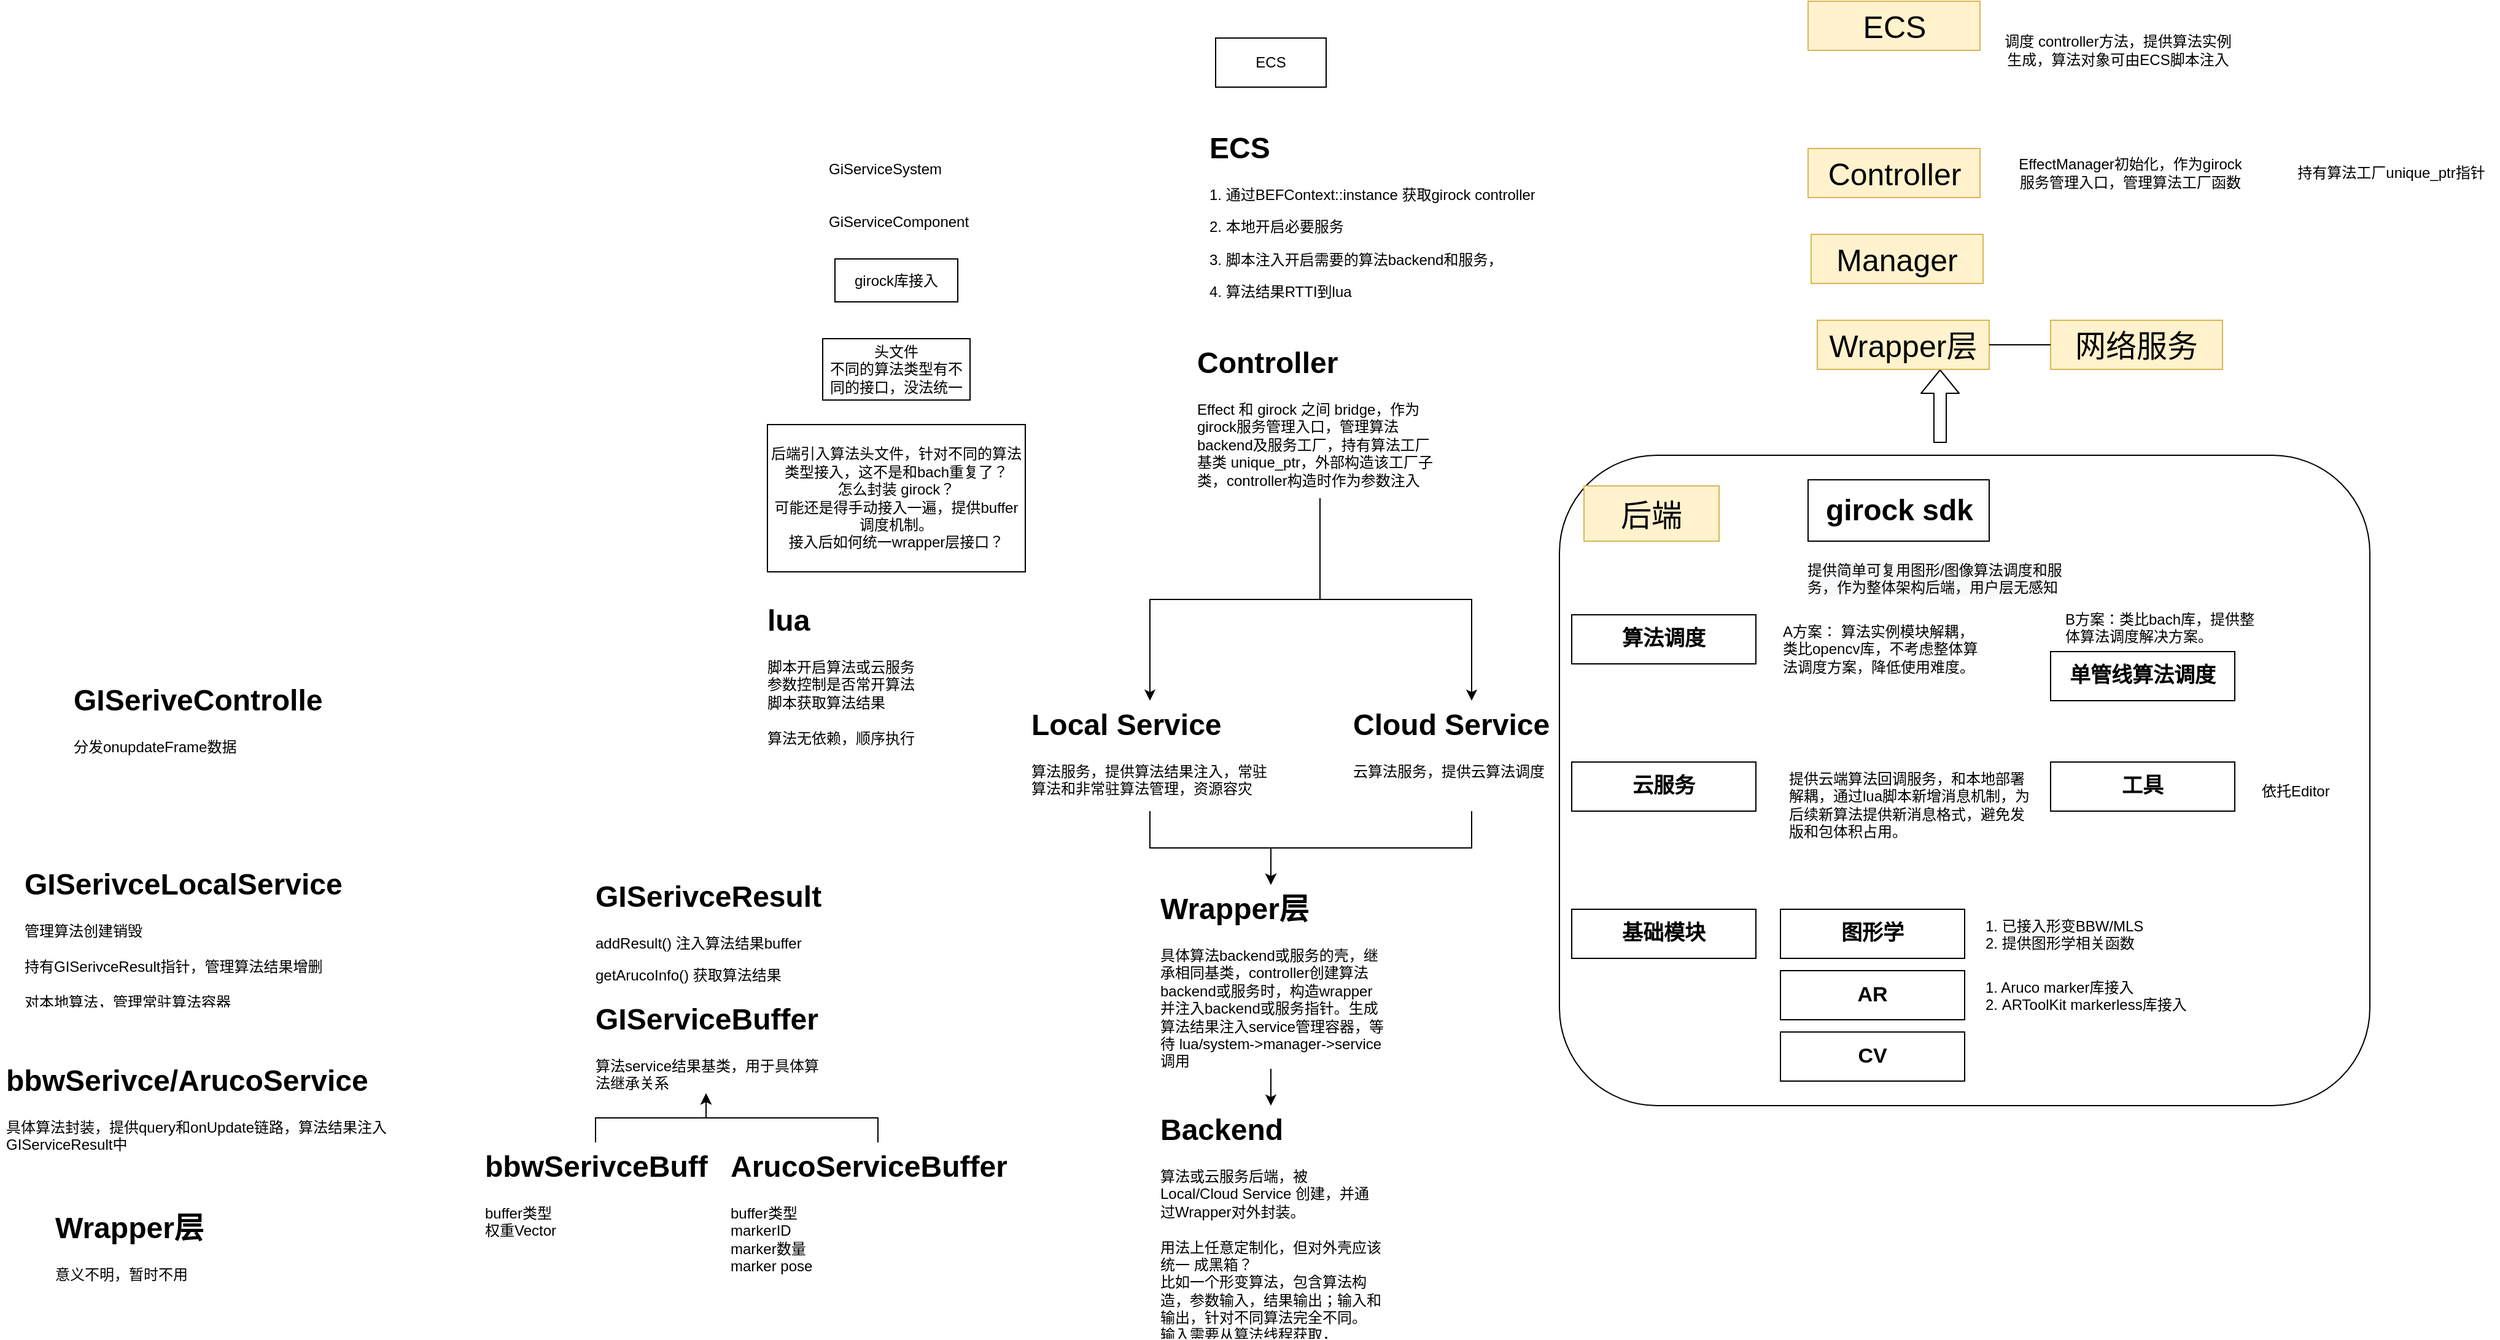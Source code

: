 <mxfile version="14.6.13" type="github">
  <diagram id="1ifoKKJXksdBjyNbpdKP" name="Page-1">
    <mxGraphModel dx="3181" dy="2065" grid="1" gridSize="10" guides="1" tooltips="1" connect="1" arrows="1" fold="1" page="1" pageScale="1" pageWidth="827" pageHeight="1169" math="0" shadow="0">
      <root>
        <mxCell id="0" />
        <mxCell id="1" parent="0" />
        <mxCell id="UuJ1qdc-aY3ee8Mtvgij-23" value="" style="rounded=1;whiteSpace=wrap;html=1;" vertex="1" parent="1">
          <mxGeometry x="-30" y="280" width="660" height="530" as="geometry" />
        </mxCell>
        <mxCell id="UuJ1qdc-aY3ee8Mtvgij-1" value="&lt;b&gt;&lt;font style=&quot;font-size: 24px&quot;&gt;girock sdk&lt;/font&gt;&lt;/b&gt;" style="rounded=0;whiteSpace=wrap;html=1;" vertex="1" parent="1">
          <mxGeometry x="172.5" y="300" width="147.5" height="50" as="geometry" />
        </mxCell>
        <mxCell id="UuJ1qdc-aY3ee8Mtvgij-2" value="&lt;span style=&quot;color: rgb(0 , 0 , 0) ; font-family: &amp;#34;helvetica&amp;#34; ; font-size: 12px ; font-style: normal ; font-weight: 400 ; letter-spacing: normal ; text-align: center ; text-indent: 0px ; text-transform: none ; word-spacing: 0px ; background-color: rgb(248 , 249 , 250) ; display: inline ; float: none&quot;&gt;提供简单可复用图形/图像算法调度和服务，作为整体架构后端，用户层无感知&lt;/span&gt;" style="text;whiteSpace=wrap;html=1;" vertex="1" parent="1">
          <mxGeometry x="170" y="360" width="220" height="30" as="geometry" />
        </mxCell>
        <mxCell id="UuJ1qdc-aY3ee8Mtvgij-3" value="&lt;span style=&quot;font-size: 17px&quot;&gt;&lt;b&gt;单管线算法调度&lt;/b&gt;&lt;/span&gt;" style="rounded=0;whiteSpace=wrap;html=1;" vertex="1" parent="1">
          <mxGeometry x="370" y="440" width="150" height="40" as="geometry" />
        </mxCell>
        <mxCell id="UuJ1qdc-aY3ee8Mtvgij-5" value="&lt;font face=&quot;helvetica&quot;&gt;A方案： 算法实例模块解耦，类比opencv库，不考虑整体算法调度方案，降低使用难度。&lt;/font&gt;" style="text;whiteSpace=wrap;html=1;" vertex="1" parent="1">
          <mxGeometry x="150" y="410" width="165" height="70" as="geometry" />
        </mxCell>
        <mxCell id="UuJ1qdc-aY3ee8Mtvgij-6" value="&lt;font face=&quot;helvetica&quot;&gt;B方案：类比bach库，提供整体算法调度解决方案。&lt;/font&gt;" style="text;whiteSpace=wrap;html=1;" vertex="1" parent="1">
          <mxGeometry x="380" y="400" width="165" height="70" as="geometry" />
        </mxCell>
        <mxCell id="UuJ1qdc-aY3ee8Mtvgij-9" value="&lt;span style=&quot;font-size: 17px&quot;&gt;&lt;b&gt;算法调度&lt;/b&gt;&lt;/span&gt;" style="rounded=0;whiteSpace=wrap;html=1;" vertex="1" parent="1">
          <mxGeometry x="-20" y="410" width="150" height="40" as="geometry" />
        </mxCell>
        <mxCell id="UuJ1qdc-aY3ee8Mtvgij-10" value="&lt;span style=&quot;font-size: 17px&quot;&gt;&lt;b&gt;云服务&lt;/b&gt;&lt;/span&gt;" style="rounded=0;whiteSpace=wrap;html=1;" vertex="1" parent="1">
          <mxGeometry x="-20" y="530" width="150" height="40" as="geometry" />
        </mxCell>
        <mxCell id="UuJ1qdc-aY3ee8Mtvgij-12" value="&lt;font face=&quot;helvetica&quot;&gt;提供云端算法回调服务，和本地部署解耦，通过lua脚本新增消息机制，为后续新算法提供新消息格式，避免发版和包体积占用。&lt;/font&gt;" style="text;whiteSpace=wrap;html=1;" vertex="1" parent="1">
          <mxGeometry x="155" y="530" width="205" height="70" as="geometry" />
        </mxCell>
        <mxCell id="UuJ1qdc-aY3ee8Mtvgij-13" value="&lt;span style=&quot;font-size: 17px&quot;&gt;&lt;b&gt;基础模块&lt;/b&gt;&lt;/span&gt;" style="rounded=0;whiteSpace=wrap;html=1;" vertex="1" parent="1">
          <mxGeometry x="-20" y="650" width="150" height="40" as="geometry" />
        </mxCell>
        <mxCell id="UuJ1qdc-aY3ee8Mtvgij-14" value="&lt;span style=&quot;font-size: 17px&quot;&gt;&lt;b&gt;图形学&lt;/b&gt;&lt;/span&gt;" style="rounded=0;whiteSpace=wrap;html=1;" vertex="1" parent="1">
          <mxGeometry x="150" y="650" width="150" height="40" as="geometry" />
        </mxCell>
        <mxCell id="UuJ1qdc-aY3ee8Mtvgij-15" value="&lt;span style=&quot;font-size: 17px&quot;&gt;&lt;b&gt;CV&lt;/b&gt;&lt;/span&gt;" style="rounded=0;whiteSpace=wrap;html=1;" vertex="1" parent="1">
          <mxGeometry x="150" y="750" width="150" height="40" as="geometry" />
        </mxCell>
        <mxCell id="UuJ1qdc-aY3ee8Mtvgij-16" value="&lt;span style=&quot;font-size: 17px&quot;&gt;&lt;b&gt;AR&lt;/b&gt;&lt;/span&gt;" style="rounded=0;whiteSpace=wrap;html=1;" vertex="1" parent="1">
          <mxGeometry x="150" y="700" width="150" height="40" as="geometry" />
        </mxCell>
        <mxCell id="UuJ1qdc-aY3ee8Mtvgij-18" value="&lt;font face=&quot;helvetica&quot;&gt;1. 已接入形变BBW/MLS&lt;br&gt;2. 提供图形学相关函数&lt;br&gt;&lt;/font&gt;" style="text;whiteSpace=wrap;html=1;" vertex="1" parent="1">
          <mxGeometry x="315" y="650" width="170" height="40" as="geometry" />
        </mxCell>
        <mxCell id="UuJ1qdc-aY3ee8Mtvgij-19" value="&lt;span style=&quot;font-size: 17px&quot;&gt;&lt;b&gt;工具&lt;/b&gt;&lt;/span&gt;" style="rounded=0;whiteSpace=wrap;html=1;" vertex="1" parent="1">
          <mxGeometry x="370" y="530" width="150" height="40" as="geometry" />
        </mxCell>
        <mxCell id="UuJ1qdc-aY3ee8Mtvgij-20" value="&lt;font face=&quot;helvetica&quot;&gt;依托Editor&lt;/font&gt;" style="text;whiteSpace=wrap;html=1;" vertex="1" parent="1">
          <mxGeometry x="540" y="540" width="70" height="40" as="geometry" />
        </mxCell>
        <mxCell id="UuJ1qdc-aY3ee8Mtvgij-21" value="&lt;font face=&quot;helvetica&quot;&gt;1. Aruco marker库接入&lt;br&gt;2. ARToolKit markerless库接入&lt;br&gt;&lt;/font&gt;" style="text;whiteSpace=wrap;html=1;" vertex="1" parent="1">
          <mxGeometry x="315" y="700" width="180" height="40" as="geometry" />
        </mxCell>
        <mxCell id="UuJ1qdc-aY3ee8Mtvgij-24" value="" style="shape=flexArrow;endArrow=classic;html=1;" edge="1" parent="1">
          <mxGeometry width="50" height="50" relative="1" as="geometry">
            <mxPoint x="280" y="270" as="sourcePoint" />
            <mxPoint x="280" y="210" as="targetPoint" />
          </mxGeometry>
        </mxCell>
        <mxCell id="UuJ1qdc-aY3ee8Mtvgij-26" value="&lt;font style=&quot;font-size: 25px&quot;&gt;后端&lt;/font&gt;" style="text;html=1;strokeColor=#d6b656;fillColor=#fff2cc;align=center;verticalAlign=middle;whiteSpace=wrap;rounded=0;" vertex="1" parent="1">
          <mxGeometry x="-10" y="305" width="110" height="45" as="geometry" />
        </mxCell>
        <mxCell id="UuJ1qdc-aY3ee8Mtvgij-27" value="&lt;font style=&quot;font-size: 25px&quot;&gt;Wrapper层&lt;/font&gt;" style="text;html=1;strokeColor=#d6b656;fillColor=#fff2cc;align=center;verticalAlign=middle;whiteSpace=wrap;rounded=0;" vertex="1" parent="1">
          <mxGeometry x="180" y="170" width="140" height="40" as="geometry" />
        </mxCell>
        <mxCell id="UuJ1qdc-aY3ee8Mtvgij-28" value="&lt;font style=&quot;font-size: 25px&quot;&gt;Manager&lt;/font&gt;" style="text;html=1;strokeColor=#d6b656;fillColor=#fff2cc;align=center;verticalAlign=middle;whiteSpace=wrap;rounded=0;" vertex="1" parent="1">
          <mxGeometry x="175" y="100" width="140" height="40" as="geometry" />
        </mxCell>
        <mxCell id="UuJ1qdc-aY3ee8Mtvgij-29" value="&lt;font style=&quot;font-size: 25px&quot;&gt;Controller&lt;/font&gt;" style="text;html=1;strokeColor=#d6b656;fillColor=#fff2cc;align=center;verticalAlign=middle;whiteSpace=wrap;rounded=0;" vertex="1" parent="1">
          <mxGeometry x="172.5" y="30" width="140" height="40" as="geometry" />
        </mxCell>
        <mxCell id="UuJ1qdc-aY3ee8Mtvgij-30" value="&lt;font style=&quot;font-size: 25px&quot;&gt;ECS&lt;/font&gt;" style="text;html=1;strokeColor=#d6b656;fillColor=#fff2cc;align=center;verticalAlign=middle;whiteSpace=wrap;rounded=0;" vertex="1" parent="1">
          <mxGeometry x="172.5" y="-90" width="140" height="40" as="geometry" />
        </mxCell>
        <mxCell id="UuJ1qdc-aY3ee8Mtvgij-32" value="EffectManager初始化，作为girock服务管理入口，管理算法工厂函数" style="text;html=1;strokeColor=none;fillColor=none;align=center;verticalAlign=middle;whiteSpace=wrap;rounded=0;" vertex="1" parent="1">
          <mxGeometry x="340" y="30" width="190" height="40" as="geometry" />
        </mxCell>
        <mxCell id="UuJ1qdc-aY3ee8Mtvgij-34" value="调度 controller方法，提供算法实例生成，算法对象可由ECS脚本注入" style="text;html=1;strokeColor=none;fillColor=none;align=center;verticalAlign=middle;whiteSpace=wrap;rounded=0;" vertex="1" parent="1">
          <mxGeometry x="330" y="-70" width="190" height="40" as="geometry" />
        </mxCell>
        <mxCell id="UuJ1qdc-aY3ee8Mtvgij-35" value="&lt;span style=&quot;font-size: 25px&quot;&gt;网络服务&lt;/span&gt;" style="text;html=1;strokeColor=#d6b656;fillColor=#fff2cc;align=center;verticalAlign=middle;whiteSpace=wrap;rounded=0;" vertex="1" parent="1">
          <mxGeometry x="370" y="170" width="140" height="40" as="geometry" />
        </mxCell>
        <mxCell id="UuJ1qdc-aY3ee8Mtvgij-36" value="" style="endArrow=none;html=1;" edge="1" parent="1">
          <mxGeometry width="50" height="50" relative="1" as="geometry">
            <mxPoint x="320" y="190" as="sourcePoint" />
            <mxPoint x="370" y="190" as="targetPoint" />
          </mxGeometry>
        </mxCell>
        <mxCell id="UuJ1qdc-aY3ee8Mtvgij-37" value="持有算法工厂unique_ptr指针" style="text;html=1;strokeColor=none;fillColor=none;align=center;verticalAlign=middle;whiteSpace=wrap;rounded=0;" vertex="1" parent="1">
          <mxGeometry x="560" y="30" width="175" height="40" as="geometry" />
        </mxCell>
        <mxCell id="UuJ1qdc-aY3ee8Mtvgij-38" value="ECS" style="rounded=0;whiteSpace=wrap;html=1;strokeWidth=1;" vertex="1" parent="1">
          <mxGeometry x="-310" y="-60" width="90" height="40" as="geometry" />
        </mxCell>
        <mxCell id="UuJ1qdc-aY3ee8Mtvgij-40" value="&lt;h1&gt;ECS&lt;/h1&gt;&lt;p&gt;1. 通过BEFContext::instance 获取girock controller&lt;/p&gt;&lt;p&gt;2. 本地开启必要服务&lt;/p&gt;&lt;p&gt;3. 脚本注入开启需要的算法backend和服务，&lt;/p&gt;&lt;p&gt;4. 算法结果RTTI到lua&lt;/p&gt;&lt;p&gt;&lt;br&gt;&lt;/p&gt;&lt;p&gt;&lt;br&gt;&lt;/p&gt;" style="text;html=1;strokeColor=none;fillColor=none;spacing=5;spacingTop=-20;whiteSpace=wrap;overflow=hidden;rounded=0;" vertex="1" parent="1">
          <mxGeometry x="-320" y="10" width="280" height="190" as="geometry" />
        </mxCell>
        <mxCell id="UuJ1qdc-aY3ee8Mtvgij-41" value="&lt;h1&gt;Controller&lt;/h1&gt;&lt;p&gt;Effect 和 girock 之间 bridge，作为girock服务管理入口，管理算法backend及服务工厂，持有算法工厂 基类 unique_ptr，外部构造该工厂子类，controller构造时作为参数注入&lt;/p&gt;" style="text;html=1;strokeColor=none;fillColor=none;spacing=5;spacingTop=-20;whiteSpace=wrap;overflow=hidden;rounded=0;" vertex="1" parent="1">
          <mxGeometry x="-330" y="185" width="210" height="130" as="geometry" />
        </mxCell>
        <mxCell id="UuJ1qdc-aY3ee8Mtvgij-57" style="edgeStyle=orthogonalEdgeStyle;rounded=0;orthogonalLoop=1;jettySize=auto;html=1;entryX=0.5;entryY=0;entryDx=0;entryDy=0;entryPerimeter=0;exitX=0.5;exitY=1;exitDx=0;exitDy=0;" edge="1" parent="1" source="UuJ1qdc-aY3ee8Mtvgij-41" target="UuJ1qdc-aY3ee8Mtvgij-56">
          <mxGeometry relative="1" as="geometry">
            <mxPoint x="-255" y="420" as="sourcePoint" />
          </mxGeometry>
        </mxCell>
        <mxCell id="UuJ1qdc-aY3ee8Mtvgij-61" style="edgeStyle=orthogonalEdgeStyle;rounded=0;orthogonalLoop=1;jettySize=auto;html=1;exitX=0.5;exitY=1;exitDx=0;exitDy=0;" edge="1" parent="1" source="UuJ1qdc-aY3ee8Mtvgij-41" target="UuJ1qdc-aY3ee8Mtvgij-60">
          <mxGeometry relative="1" as="geometry">
            <mxPoint x="-254.941" y="420" as="sourcePoint" />
          </mxGeometry>
        </mxCell>
        <mxCell id="UuJ1qdc-aY3ee8Mtvgij-58" style="edgeStyle=orthogonalEdgeStyle;rounded=0;orthogonalLoop=1;jettySize=auto;html=1;entryX=0.5;entryY=0;entryDx=0;entryDy=0;" edge="1" parent="1" source="UuJ1qdc-aY3ee8Mtvgij-44" target="UuJ1qdc-aY3ee8Mtvgij-46">
          <mxGeometry relative="1" as="geometry" />
        </mxCell>
        <mxCell id="UuJ1qdc-aY3ee8Mtvgij-44" value="&lt;h1&gt;Wrapper层&lt;/h1&gt;&lt;div&gt;具体算法backend或服务的壳，继承相同基类，controller创建算法backend或服务时，构造wrapper并注入backend或服务指针。生成算法结果注入service管理容器，等待 lua/system-&amp;gt;manager-&amp;gt;service调用&lt;/div&gt;" style="text;html=1;strokeColor=none;fillColor=none;spacing=5;spacingTop=-20;whiteSpace=wrap;overflow=hidden;rounded=0;" vertex="1" parent="1">
          <mxGeometry x="-360" y="630" width="190" height="150" as="geometry" />
        </mxCell>
        <mxCell id="UuJ1qdc-aY3ee8Mtvgij-46" value="&lt;h1&gt;Backend&lt;/h1&gt;&lt;div&gt;算法或云服务后端，被Local/Cloud Service 创建，并通过Wrapper对外封装。&lt;/div&gt;&lt;div&gt;&lt;br&gt;&lt;/div&gt;&lt;div&gt;用法上任意定制化，但对外壳应该统一 成黑箱？&lt;/div&gt;&lt;div&gt;比如一个形变算法，包含算法构造，参数输入，结果输出；输入和输出，针对不同算法完全不同。&lt;/div&gt;&lt;div&gt;输入需要从算法线程获取，&lt;/div&gt;" style="text;html=1;strokeColor=none;fillColor=none;spacing=5;spacingTop=-20;whiteSpace=wrap;overflow=hidden;rounded=0;" vertex="1" parent="1">
          <mxGeometry x="-360" y="810" width="190" height="190" as="geometry" />
        </mxCell>
        <mxCell id="UuJ1qdc-aY3ee8Mtvgij-48" value="&lt;h1&gt;lua&lt;/h1&gt;&lt;div&gt;脚本开启算法或云服务&lt;/div&gt;&lt;div&gt;参数控制是否常开算法&lt;/div&gt;&lt;div&gt;脚本获取算法结果&lt;/div&gt;&lt;div&gt;&lt;br&gt;&lt;/div&gt;&lt;div&gt;算法无依赖，顺序执行&lt;/div&gt;&lt;div&gt;&lt;br&gt;&lt;/div&gt;&lt;div&gt;&lt;br&gt;&lt;/div&gt;" style="text;html=1;strokeColor=none;fillColor=none;spacing=5;spacingTop=-20;whiteSpace=wrap;overflow=hidden;rounded=0;" vertex="1" parent="1">
          <mxGeometry x="-680" y="394.5" width="190" height="190" as="geometry" />
        </mxCell>
        <mxCell id="UuJ1qdc-aY3ee8Mtvgij-50" value="GiServiceSystem&lt;br&gt;&lt;br&gt;&lt;br&gt;GiServiceComponent" style="text;html=1;strokeColor=none;fillColor=none;spacing=5;spacingTop=-20;whiteSpace=wrap;overflow=hidden;rounded=0;" vertex="1" parent="1">
          <mxGeometry x="-630" y="50" width="200" height="60" as="geometry" />
        </mxCell>
        <mxCell id="UuJ1qdc-aY3ee8Mtvgij-51" value="girock库接入" style="rounded=0;whiteSpace=wrap;html=1;strokeWidth=1;" vertex="1" parent="1">
          <mxGeometry x="-620" y="120" width="100" height="35" as="geometry" />
        </mxCell>
        <mxCell id="UuJ1qdc-aY3ee8Mtvgij-52" value="头文件&lt;br&gt;不同的算法类型有不同的接口，没法统一" style="rounded=0;whiteSpace=wrap;html=1;strokeWidth=1;" vertex="1" parent="1">
          <mxGeometry x="-630" y="185" width="120" height="50" as="geometry" />
        </mxCell>
        <mxCell id="UuJ1qdc-aY3ee8Mtvgij-53" value="后端引入算法头文件，针对不同的算法类型接入，这不是和bach重复了？&lt;br&gt;怎么封装 girock？&lt;br&gt;可能还是得手动接入一遍，提供buffer调度机制。&lt;br&gt;接入后如何统一wrapper层接口？" style="rounded=0;whiteSpace=wrap;html=1;strokeWidth=1;" vertex="1" parent="1">
          <mxGeometry x="-675" y="255" width="210" height="120" as="geometry" />
        </mxCell>
        <mxCell id="UuJ1qdc-aY3ee8Mtvgij-59" style="edgeStyle=orthogonalEdgeStyle;rounded=0;orthogonalLoop=1;jettySize=auto;html=1;entryX=0.5;entryY=0;entryDx=0;entryDy=0;exitX=0.5;exitY=1;exitDx=0;exitDy=0;" edge="1" parent="1" source="UuJ1qdc-aY3ee8Mtvgij-56" target="UuJ1qdc-aY3ee8Mtvgij-44">
          <mxGeometry relative="1" as="geometry" />
        </mxCell>
        <mxCell id="UuJ1qdc-aY3ee8Mtvgij-56" value="&lt;h1&gt;Local Service&lt;/h1&gt;&lt;div&gt;算法服务，提供算法结果注入，常驻算法和非常驻算法管理，资源容灾&lt;/div&gt;" style="text;html=1;strokeColor=none;fillColor=none;spacing=5;spacingTop=-20;whiteSpace=wrap;overflow=hidden;rounded=0;" vertex="1" parent="1">
          <mxGeometry x="-465" y="480" width="203" height="90" as="geometry" />
        </mxCell>
        <mxCell id="UuJ1qdc-aY3ee8Mtvgij-62" style="edgeStyle=orthogonalEdgeStyle;rounded=0;orthogonalLoop=1;jettySize=auto;html=1;entryX=0.5;entryY=0;entryDx=0;entryDy=0;" edge="1" parent="1" source="UuJ1qdc-aY3ee8Mtvgij-60" target="UuJ1qdc-aY3ee8Mtvgij-44">
          <mxGeometry relative="1" as="geometry" />
        </mxCell>
        <mxCell id="UuJ1qdc-aY3ee8Mtvgij-60" value="&lt;h1&gt;Cloud Service&lt;/h1&gt;&lt;div&gt;云算法服务，提供云算法调度&lt;/div&gt;" style="text;html=1;strokeColor=none;fillColor=none;spacing=5;spacingTop=-20;whiteSpace=wrap;overflow=hidden;rounded=0;" vertex="1" parent="1">
          <mxGeometry x="-203" y="480" width="203" height="90" as="geometry" />
        </mxCell>
        <mxCell id="UuJ1qdc-aY3ee8Mtvgij-63" value="&lt;h1&gt;GIServiceBuffer&lt;/h1&gt;&lt;div&gt;算法service结果基类，用于具体算法继承关系&lt;/div&gt;" style="text;html=1;strokeColor=none;fillColor=none;spacing=5;spacingTop=-20;whiteSpace=wrap;overflow=hidden;rounded=0;" vertex="1" parent="1">
          <mxGeometry x="-820" y="720" width="190" height="80" as="geometry" />
        </mxCell>
        <mxCell id="UuJ1qdc-aY3ee8Mtvgij-66" style="edgeStyle=orthogonalEdgeStyle;rounded=0;orthogonalLoop=1;jettySize=auto;html=1;" edge="1" parent="1" source="UuJ1qdc-aY3ee8Mtvgij-64" target="UuJ1qdc-aY3ee8Mtvgij-63">
          <mxGeometry relative="1" as="geometry" />
        </mxCell>
        <mxCell id="UuJ1qdc-aY3ee8Mtvgij-64" value="&lt;h1&gt;bbwSerivceBuffer&lt;/h1&gt;&lt;div&gt;buffer类型&lt;/div&gt;&lt;div&gt;权重Vector&lt;/div&gt;&lt;div&gt;&lt;br&gt;&lt;/div&gt;" style="text;html=1;strokeColor=none;fillColor=none;spacing=5;spacingTop=-20;whiteSpace=wrap;overflow=hidden;rounded=0;" vertex="1" parent="1">
          <mxGeometry x="-910" y="840" width="190" height="110" as="geometry" />
        </mxCell>
        <mxCell id="UuJ1qdc-aY3ee8Mtvgij-67" style="edgeStyle=orthogonalEdgeStyle;rounded=0;orthogonalLoop=1;jettySize=auto;html=1;entryX=0.5;entryY=1;entryDx=0;entryDy=0;" edge="1" parent="1" source="UuJ1qdc-aY3ee8Mtvgij-65" target="UuJ1qdc-aY3ee8Mtvgij-63">
          <mxGeometry relative="1" as="geometry" />
        </mxCell>
        <mxCell id="UuJ1qdc-aY3ee8Mtvgij-65" value="&lt;h1&gt;ArucoServiceBuffer&lt;/h1&gt;&lt;div&gt;buffer类型&lt;/div&gt;&lt;div&gt;markerID&lt;/div&gt;&lt;div&gt;marker数量&lt;/div&gt;&lt;div&gt;marker pose&lt;/div&gt;&lt;div&gt;&lt;br&gt;&lt;/div&gt;&lt;div&gt;&lt;br&gt;&lt;/div&gt;&lt;div&gt;&lt;br&gt;&lt;/div&gt;" style="text;html=1;strokeColor=none;fillColor=none;spacing=5;spacingTop=-20;whiteSpace=wrap;overflow=hidden;rounded=0;" vertex="1" parent="1">
          <mxGeometry x="-710" y="840" width="250" height="110" as="geometry" />
        </mxCell>
        <mxCell id="UuJ1qdc-aY3ee8Mtvgij-68" value="&lt;h1&gt;GISerivceResult&lt;/h1&gt;&lt;p&gt;addResult() 注入算法结果buffer&lt;/p&gt;&lt;p&gt;getArucoInfo() 获取算法结果&lt;/p&gt;" style="text;html=1;strokeColor=none;fillColor=none;spacing=5;spacingTop=-20;whiteSpace=wrap;overflow=hidden;rounded=0;" vertex="1" parent="1">
          <mxGeometry x="-820" y="620" width="200" height="100" as="geometry" />
        </mxCell>
        <mxCell id="UuJ1qdc-aY3ee8Mtvgij-69" value="&lt;h1&gt;GISerivceLocalService&lt;/h1&gt;&lt;div&gt;管理算法创建销毁&lt;/div&gt;&lt;div&gt;&lt;br&gt;&lt;/div&gt;&lt;div&gt;持有GISerivceResult指针，管理算法结果增删&lt;/div&gt;&lt;div&gt;&lt;br&gt;&lt;/div&gt;&lt;div&gt;对本地算法，管理常驻算法容器&lt;/div&gt;&lt;div&gt;管理单帧算法容器&lt;/div&gt;&lt;div&gt;controller每帧注入纹理，管理常驻算法调度链路&lt;/div&gt;" style="text;html=1;strokeColor=none;fillColor=none;spacing=5;spacingTop=-20;whiteSpace=wrap;overflow=hidden;rounded=0;" vertex="1" parent="1">
          <mxGeometry x="-1285" y="610" width="290" height="120" as="geometry" />
        </mxCell>
        <mxCell id="UuJ1qdc-aY3ee8Mtvgij-70" value="&lt;h1&gt;bbwSerivce/ArucoService&lt;/h1&gt;&lt;div&gt;具体算法封装，提供query和onUpdate链路，算法结果注入GIServiceResult中&lt;/div&gt;" style="text;html=1;strokeColor=none;fillColor=none;spacing=5;spacingTop=-20;whiteSpace=wrap;overflow=hidden;rounded=0;" vertex="1" parent="1">
          <mxGeometry x="-1300" y="770" width="320" height="80" as="geometry" />
        </mxCell>
        <mxCell id="UuJ1qdc-aY3ee8Mtvgij-71" value="&lt;h1&gt;Wrapper层&lt;/h1&gt;&lt;div&gt;意义不明，暂时不用&lt;/div&gt;" style="text;html=1;strokeColor=none;fillColor=none;spacing=5;spacingTop=-20;whiteSpace=wrap;overflow=hidden;rounded=0;" vertex="1" parent="1">
          <mxGeometry x="-1260" y="890" width="190" height="90" as="geometry" />
        </mxCell>
        <mxCell id="UuJ1qdc-aY3ee8Mtvgij-72" value="&lt;h1&gt;GISeriveController&lt;/h1&gt;&lt;div&gt;分发onupdateFrame数据&lt;/div&gt;" style="text;html=1;strokeColor=none;fillColor=none;spacing=5;spacingTop=-20;whiteSpace=wrap;overflow=hidden;rounded=0;" vertex="1" parent="1">
          <mxGeometry x="-1245" y="460" width="210" height="130" as="geometry" />
        </mxCell>
      </root>
    </mxGraphModel>
  </diagram>
</mxfile>
